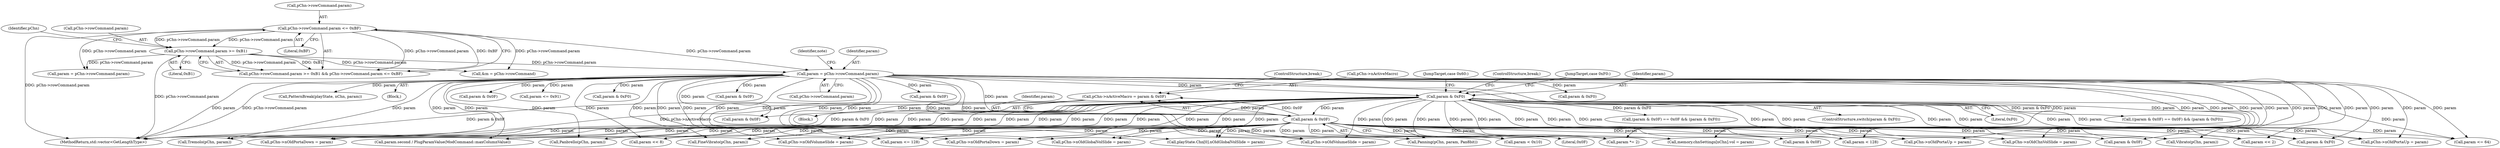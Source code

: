 digraph "0_openmpt_492022c7297ede682161d9c0ec2de15526424e76@pointer" {
"1001724" [label="(Call,pChn->nActiveMacro = param & 0x0F)"];
"1001728" [label="(Call,param & 0x0F)"];
"1001151" [label="(Call,param = pChn->rowCommand.param)"];
"1003610" [label="(Call,pChn->rowCommand.param <= 0xBF)"];
"1003603" [label="(Call,pChn->rowCommand.param >= 0xB1)"];
"1001660" [label="(Call,param & 0xF0)"];
"1001737" [label="(Call,param & 0xF0)"];
"1001731" [label="(ControlStructure,break;)"];
"1002176" [label="(Call,param & 0xF0)"];
"1003604" [label="(Call,pChn->rowCommand.param)"];
"1001930" [label="(Call,((param & 0x0F) == 0x0F) && (param & 0xF0))"];
"1001791" [label="(Call,pChn->nOldPortaUp = param)"];
"1001729" [label="(Identifier,param)"];
"1003603" [label="(Call,pChn->rowCommand.param >= 0xB1)"];
"1002050" [label="(Call,param <= 64)"];
"1003923" [label="(MethodReturn,std::vector<GetLengthType>)"];
"1002211" [label="(Call,Tremolo(pChn, param))"];
"1001771" [label="(Call,pChn->nOldPortaDown = param)"];
"1001663" [label="(Block,)"];
"1001398" [label="(Call,PatternBreak(playState, nChn, param))"];
"1002081" [label="(Call,(param & 0x0F) == 0x0F && (param & 0xF0))"];
"1003398" [label="(Call,param = pChn->rowCommand.param)"];
"1001128" [label="(Block,)"];
"1003616" [label="(Literal,0xBF)"];
"1003865" [label="(Call,param.second / PlugParamValue(ModCommand::maxColumnValue))"];
"1002216" [label="(Call,Panbrello(pChn, param))"];
"1001820" [label="(Call,param << 8)"];
"1002206" [label="(Call,FineVibrato(pChn, param))"];
"1001724" [label="(Call,pChn->nActiveMacro = param & 0x0F)"];
"1001653" [label="(Call,param & 0x0F)"];
"1001549" [label="(Call,param <= 0x91)"];
"1001666" [label="(Call,param & 0x0F)"];
"1001543" [label="(Call,param & 0xF0)"];
"1001725" [label="(Call,pChn->nActiveMacro)"];
"1001828" [label="(Call,pChn->nOldVolumeSlide = param)"];
"1003602" [label="(Call,pChn->rowCommand.param >= 0xB1 && pChn->rowCommand.param <= 0xBF)"];
"1001664" [label="(JumpTarget,case 0x60:)"];
"1001732" [label="(ControlStructure,break;)"];
"1003609" [label="(Literal,0xB1)"];
"1001859" [label="(Call,param <= 128)"];
"1001151" [label="(Call,param = pChn->rowCommand.param)"];
"1001796" [label="(Call,pChn->nOldPortaDown = param)"];
"1001728" [label="(Call,param & 0x0F)"];
"1001895" [label="(Call,pChn->nOldGlobalVolSlide = param)"];
"1001570" [label="(Call,param & 0x0F)"];
"1001659" [label="(ControlStructure,switch(param & 0xF0))"];
"1001910" [label="(Call,playState.Chn[0].nOldGlobalVolSlide = param)"];
"1001153" [label="(Call,pChn->rowCommand.param)"];
"1001723" [label="(JumpTarget,case 0xF0:)"];
"1002191" [label="(Call,pChn->nOldVolumeSlide = param)"];
"1001660" [label="(Call,param & 0xF0)"];
"1002482" [label="(Call,&m = pChn->rowCommand)"];
"1002144" [label="(Call,Panning(pChn, param, Pan8bit))"];
"1002151" [label="(Call,param < 0x10)"];
"1001564" [label="(Call,param & 0x0F)"];
"1003611" [label="(Call,pChn->rowCommand.param)"];
"1001661" [label="(Identifier,param)"];
"1001855" [label="(Call,param *= 2)"];
"1001835" [label="(Call,memory.chnSettings[nChn].vol = param)"];
"1001932" [label="(Call,param & 0x0F)"];
"1001160" [label="(Identifier,note)"];
"1003613" [label="(Identifier,pChn)"];
"1001852" [label="(Call,param < 128)"];
"1001152" [label="(Identifier,param)"];
"1001776" [label="(Call,pChn->nOldPortaUp = param)"];
"1002063" [label="(Call,pChn->nOldChnVolSlide = param)"];
"1001662" [label="(Literal,0xF0)"];
"1003610" [label="(Call,pChn->rowCommand.param <= 0xBF)"];
"1001730" [label="(Literal,0x0F)"];
"1002083" [label="(Call,param & 0x0F)"];
"1002201" [label="(Call,Vibrato(pChn, param))"];
"1001809" [label="(Call,param << 2)"];
"1001724" -> "1001663"  [label="AST: "];
"1001724" -> "1001728"  [label="CFG: "];
"1001725" -> "1001724"  [label="AST: "];
"1001728" -> "1001724"  [label="AST: "];
"1001731" -> "1001724"  [label="CFG: "];
"1001724" -> "1003923"  [label="DDG: pChn->nActiveMacro"];
"1001724" -> "1003923"  [label="DDG: param & 0x0F"];
"1001728" -> "1001724"  [label="DDG: param"];
"1001728" -> "1001724"  [label="DDG: 0x0F"];
"1001728" -> "1001730"  [label="CFG: "];
"1001729" -> "1001728"  [label="AST: "];
"1001730" -> "1001728"  [label="AST: "];
"1001728" -> "1003923"  [label="DDG: param"];
"1001151" -> "1001728"  [label="DDG: param"];
"1001660" -> "1001728"  [label="DDG: param"];
"1001728" -> "1001771"  [label="DDG: param"];
"1001728" -> "1001776"  [label="DDG: param"];
"1001728" -> "1001791"  [label="DDG: param"];
"1001728" -> "1001796"  [label="DDG: param"];
"1001728" -> "1001809"  [label="DDG: param"];
"1001728" -> "1001820"  [label="DDG: param"];
"1001728" -> "1001828"  [label="DDG: param"];
"1001728" -> "1001835"  [label="DDG: param"];
"1001728" -> "1001852"  [label="DDG: param"];
"1001728" -> "1001855"  [label="DDG: param"];
"1001728" -> "1001859"  [label="DDG: param"];
"1001728" -> "1001895"  [label="DDG: param"];
"1001728" -> "1001910"  [label="DDG: param"];
"1001728" -> "1001932"  [label="DDG: param"];
"1001728" -> "1002050"  [label="DDG: param"];
"1001728" -> "1002063"  [label="DDG: param"];
"1001728" -> "1002083"  [label="DDG: param"];
"1001728" -> "1002144"  [label="DDG: param"];
"1001728" -> "1002151"  [label="DDG: param"];
"1001728" -> "1002176"  [label="DDG: param"];
"1001728" -> "1002191"  [label="DDG: param"];
"1001728" -> "1002201"  [label="DDG: param"];
"1001728" -> "1002206"  [label="DDG: param"];
"1001728" -> "1002211"  [label="DDG: param"];
"1001728" -> "1002216"  [label="DDG: param"];
"1001728" -> "1003865"  [label="DDG: param"];
"1001151" -> "1001128"  [label="AST: "];
"1001151" -> "1001153"  [label="CFG: "];
"1001152" -> "1001151"  [label="AST: "];
"1001153" -> "1001151"  [label="AST: "];
"1001160" -> "1001151"  [label="CFG: "];
"1001151" -> "1003923"  [label="DDG: param"];
"1001151" -> "1003923"  [label="DDG: pChn->rowCommand.param"];
"1003610" -> "1001151"  [label="DDG: pChn->rowCommand.param"];
"1003603" -> "1001151"  [label="DDG: pChn->rowCommand.param"];
"1001151" -> "1001398"  [label="DDG: param"];
"1001151" -> "1001543"  [label="DDG: param"];
"1001151" -> "1001549"  [label="DDG: param"];
"1001151" -> "1001564"  [label="DDG: param"];
"1001151" -> "1001570"  [label="DDG: param"];
"1001151" -> "1001653"  [label="DDG: param"];
"1001151" -> "1001660"  [label="DDG: param"];
"1001151" -> "1001666"  [label="DDG: param"];
"1001151" -> "1001737"  [label="DDG: param"];
"1001151" -> "1001771"  [label="DDG: param"];
"1001151" -> "1001776"  [label="DDG: param"];
"1001151" -> "1001791"  [label="DDG: param"];
"1001151" -> "1001796"  [label="DDG: param"];
"1001151" -> "1001809"  [label="DDG: param"];
"1001151" -> "1001820"  [label="DDG: param"];
"1001151" -> "1001828"  [label="DDG: param"];
"1001151" -> "1001835"  [label="DDG: param"];
"1001151" -> "1001852"  [label="DDG: param"];
"1001151" -> "1001855"  [label="DDG: param"];
"1001151" -> "1001859"  [label="DDG: param"];
"1001151" -> "1001895"  [label="DDG: param"];
"1001151" -> "1001910"  [label="DDG: param"];
"1001151" -> "1001932"  [label="DDG: param"];
"1001151" -> "1002050"  [label="DDG: param"];
"1001151" -> "1002063"  [label="DDG: param"];
"1001151" -> "1002083"  [label="DDG: param"];
"1001151" -> "1002144"  [label="DDG: param"];
"1001151" -> "1002151"  [label="DDG: param"];
"1001151" -> "1002176"  [label="DDG: param"];
"1001151" -> "1002191"  [label="DDG: param"];
"1001151" -> "1002201"  [label="DDG: param"];
"1001151" -> "1002206"  [label="DDG: param"];
"1001151" -> "1002211"  [label="DDG: param"];
"1001151" -> "1002216"  [label="DDG: param"];
"1001151" -> "1003865"  [label="DDG: param"];
"1003610" -> "1003602"  [label="AST: "];
"1003610" -> "1003616"  [label="CFG: "];
"1003611" -> "1003610"  [label="AST: "];
"1003616" -> "1003610"  [label="AST: "];
"1003602" -> "1003610"  [label="CFG: "];
"1003610" -> "1003923"  [label="DDG: pChn->rowCommand.param"];
"1003610" -> "1002482"  [label="DDG: pChn->rowCommand.param"];
"1003610" -> "1003398"  [label="DDG: pChn->rowCommand.param"];
"1003610" -> "1003603"  [label="DDG: pChn->rowCommand.param"];
"1003610" -> "1003602"  [label="DDG: pChn->rowCommand.param"];
"1003610" -> "1003602"  [label="DDG: 0xBF"];
"1003603" -> "1003610"  [label="DDG: pChn->rowCommand.param"];
"1003603" -> "1003602"  [label="AST: "];
"1003603" -> "1003609"  [label="CFG: "];
"1003604" -> "1003603"  [label="AST: "];
"1003609" -> "1003603"  [label="AST: "];
"1003613" -> "1003603"  [label="CFG: "];
"1003602" -> "1003603"  [label="CFG: "];
"1003603" -> "1003923"  [label="DDG: pChn->rowCommand.param"];
"1003603" -> "1002482"  [label="DDG: pChn->rowCommand.param"];
"1003603" -> "1003398"  [label="DDG: pChn->rowCommand.param"];
"1003603" -> "1003602"  [label="DDG: pChn->rowCommand.param"];
"1003603" -> "1003602"  [label="DDG: 0xB1"];
"1001660" -> "1001659"  [label="AST: "];
"1001660" -> "1001662"  [label="CFG: "];
"1001661" -> "1001660"  [label="AST: "];
"1001662" -> "1001660"  [label="AST: "];
"1001664" -> "1001660"  [label="CFG: "];
"1001723" -> "1001660"  [label="CFG: "];
"1001732" -> "1001660"  [label="CFG: "];
"1001660" -> "1003923"  [label="DDG: param & 0xF0"];
"1001660" -> "1003923"  [label="DDG: param"];
"1001660" -> "1001666"  [label="DDG: param"];
"1001660" -> "1001771"  [label="DDG: param"];
"1001660" -> "1001776"  [label="DDG: param"];
"1001660" -> "1001791"  [label="DDG: param"];
"1001660" -> "1001796"  [label="DDG: param"];
"1001660" -> "1001809"  [label="DDG: param"];
"1001660" -> "1001820"  [label="DDG: param"];
"1001660" -> "1001828"  [label="DDG: param"];
"1001660" -> "1001835"  [label="DDG: param"];
"1001660" -> "1001852"  [label="DDG: param"];
"1001660" -> "1001855"  [label="DDG: param"];
"1001660" -> "1001859"  [label="DDG: param"];
"1001660" -> "1001895"  [label="DDG: param"];
"1001660" -> "1001910"  [label="DDG: param"];
"1001660" -> "1001932"  [label="DDG: param"];
"1001660" -> "1001930"  [label="DDG: param & 0xF0"];
"1001660" -> "1002050"  [label="DDG: param"];
"1001660" -> "1002063"  [label="DDG: param"];
"1001660" -> "1002083"  [label="DDG: param"];
"1001660" -> "1002081"  [label="DDG: param & 0xF0"];
"1001660" -> "1002144"  [label="DDG: param"];
"1001660" -> "1002151"  [label="DDG: param"];
"1001660" -> "1002176"  [label="DDG: param"];
"1001660" -> "1002191"  [label="DDG: param"];
"1001660" -> "1002201"  [label="DDG: param"];
"1001660" -> "1002206"  [label="DDG: param"];
"1001660" -> "1002211"  [label="DDG: param"];
"1001660" -> "1002216"  [label="DDG: param"];
"1001660" -> "1003865"  [label="DDG: param"];
}
